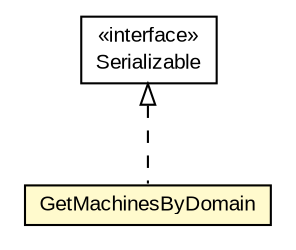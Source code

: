 #!/usr/local/bin/dot
#
# Class diagram 
# Generated by UMLGraph version R5_6-24-gf6e263 (http://www.umlgraph.org/)
#

digraph G {
	edge [fontname="arial",fontsize=10,labelfontname="arial",labelfontsize=10];
	node [fontname="arial",fontsize=10,shape=plaintext];
	nodesep=0.25;
	ranksep=0.5;
	// org.miloss.fgsms.services.interfaces.policyconfiguration.GetMachinesByDomain
	c163323 [label=<<table title="org.miloss.fgsms.services.interfaces.policyconfiguration.GetMachinesByDomain" border="0" cellborder="1" cellspacing="0" cellpadding="2" port="p" bgcolor="lemonChiffon" href="./GetMachinesByDomain.html">
		<tr><td><table border="0" cellspacing="0" cellpadding="1">
<tr><td align="center" balign="center"> GetMachinesByDomain </td></tr>
		</table></td></tr>
		</table>>, URL="./GetMachinesByDomain.html", fontname="arial", fontcolor="black", fontsize=10.0];
	//org.miloss.fgsms.services.interfaces.policyconfiguration.GetMachinesByDomain implements java.io.Serializable
	c163574:p -> c163323:p [dir=back,arrowtail=empty,style=dashed];
	// java.io.Serializable
	c163574 [label=<<table title="java.io.Serializable" border="0" cellborder="1" cellspacing="0" cellpadding="2" port="p" href="http://java.sun.com/j2se/1.4.2/docs/api/java/io/Serializable.html">
		<tr><td><table border="0" cellspacing="0" cellpadding="1">
<tr><td align="center" balign="center"> &#171;interface&#187; </td></tr>
<tr><td align="center" balign="center"> Serializable </td></tr>
		</table></td></tr>
		</table>>, URL="http://java.sun.com/j2se/1.4.2/docs/api/java/io/Serializable.html", fontname="arial", fontcolor="black", fontsize=10.0];
}


